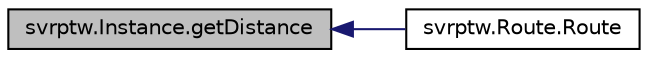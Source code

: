 digraph "svrptw.Instance.getDistance"
{
  edge [fontname="Helvetica",fontsize="10",labelfontname="Helvetica",labelfontsize="10"];
  node [fontname="Helvetica",fontsize="10",shape=record];
  rankdir="LR";
  Node1 [label="svrptw.Instance.getDistance",height=0.2,width=0.4,color="black", fillcolor="grey75", style="filled", fontcolor="black"];
  Node1 -> Node2 [dir="back",color="midnightblue",fontsize="10",style="solid",fontname="Helvetica"];
  Node2 [label="svrptw.Route.Route",height=0.2,width=0.4,color="black", fillcolor="white", style="filled",URL="$classsvrptw_1_1_route.html#a7fbba374fb5acbb75f9a25b3de99d3ca"];
}
